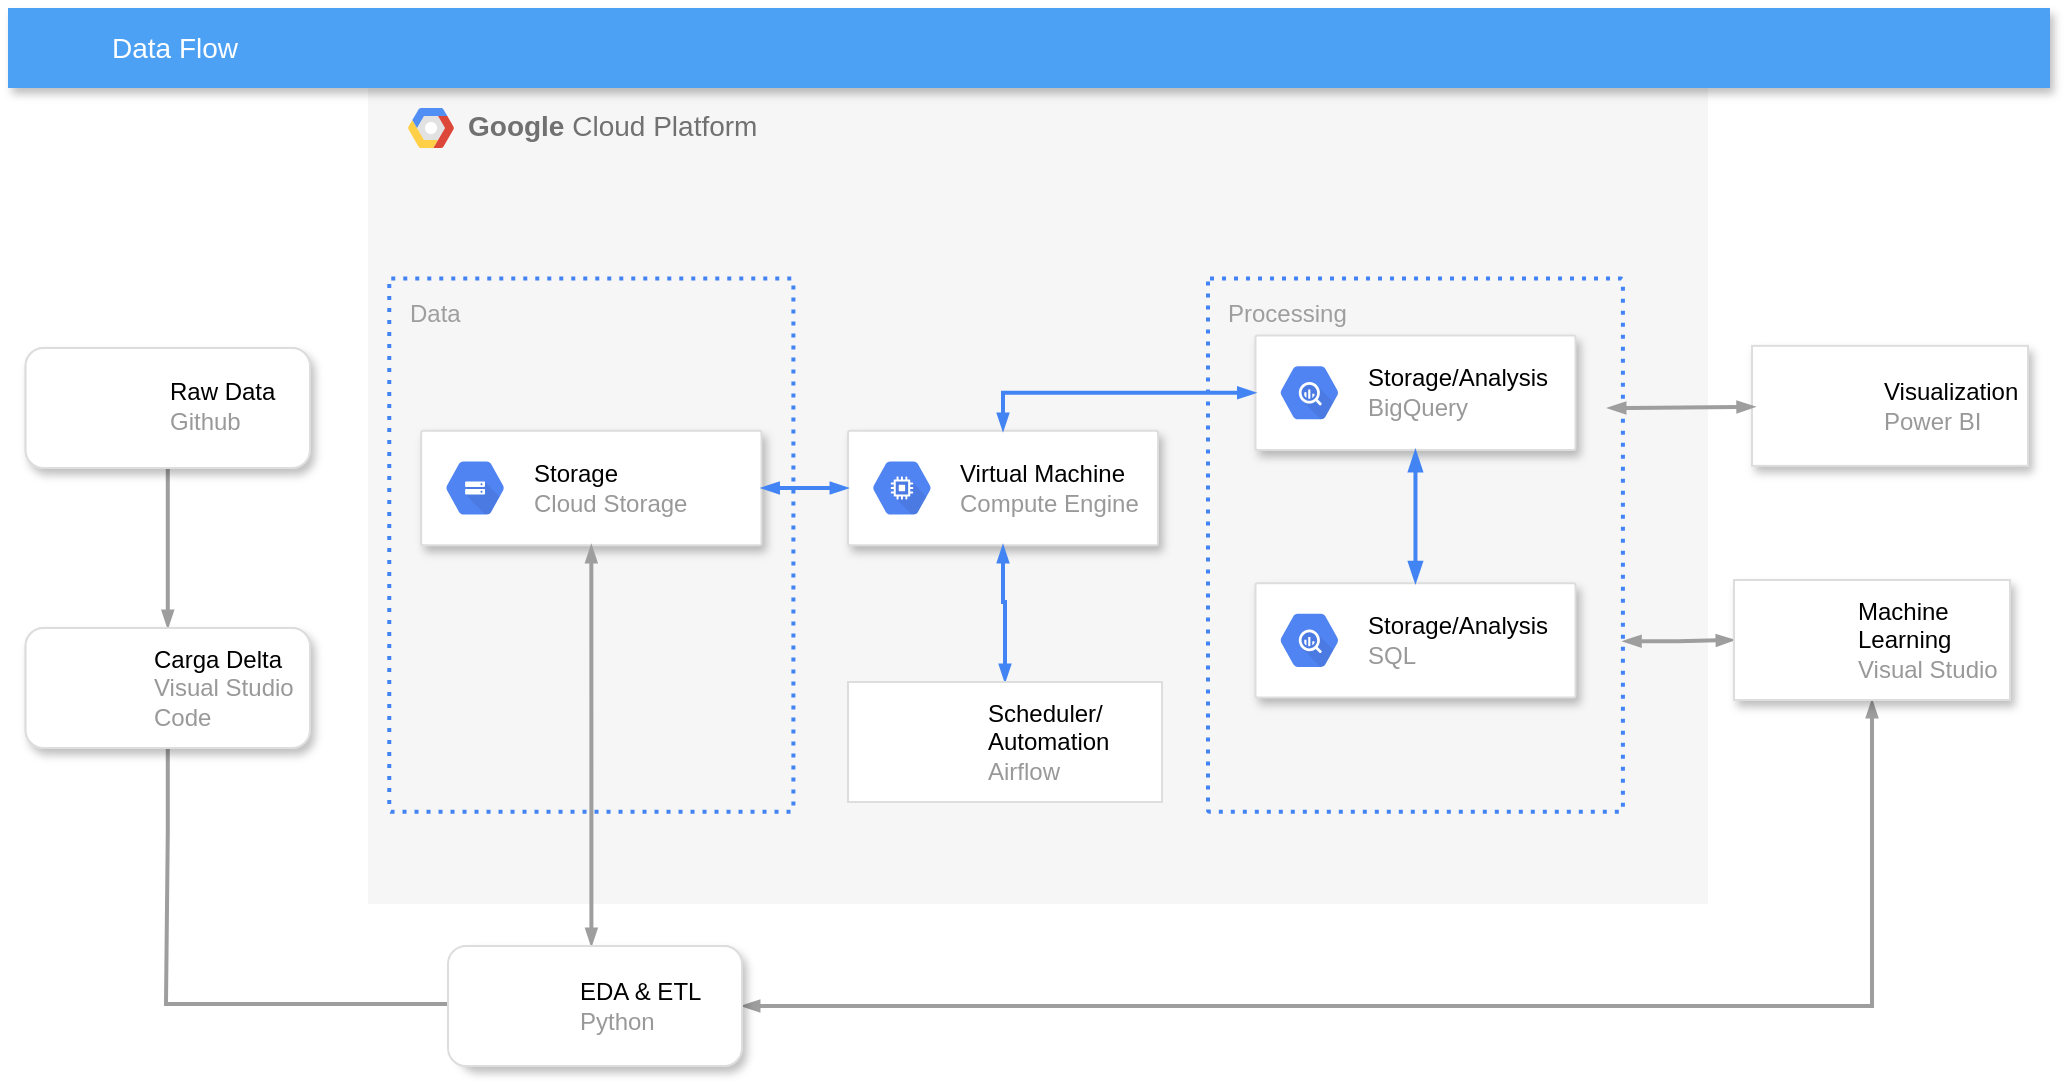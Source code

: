 <mxfile version="20.8.5" type="device"><diagram id="f106602c-feb2-e66a-4537-3a34d633f6aa" name="Page-1"><mxGraphModel dx="1195" dy="658" grid="0" gridSize="10" guides="1" tooltips="1" connect="1" arrows="1" fold="1" page="1" pageScale="1" pageWidth="1169" pageHeight="827" background="none" math="0" shadow="0"><root><mxCell id="0"/><mxCell id="1" parent="0"/><mxCell id="14" value="&lt;b&gt;Google &lt;/b&gt;Cloud Platform" style="fillColor=#F6F6F6;strokeColor=none;shadow=0;gradientColor=none;fontSize=14;align=left;spacing=10;fontColor=#717171;9E9E9E;verticalAlign=top;spacingTop=-4;fontStyle=0;spacingLeft=40;html=1;" parent="1" vertex="1"><mxGeometry x="230" y="100" width="670" height="408" as="geometry"/></mxCell><mxCell id="15" value="" style="shape=mxgraph.gcp2.google_cloud_platform;fillColor=#F6F6F6;strokeColor=none;shadow=0;gradientColor=none;" parent="14" vertex="1"><mxGeometry width="23" height="20" relative="1" as="geometry"><mxPoint x="20" y="10" as="offset"/></mxGeometry></mxCell><mxCell id="679" value="" style="strokeColor=#dddddd;fillColor=#ffffff;shadow=1;strokeWidth=1;rounded=1;absoluteArcSize=1;arcSize=2;fontSize=10;fontColor=#9E9E9E;align=center;html=1;" parent="14" vertex="1"><mxGeometry x="240.0" y="171.429" width="155.0" height="57.143" as="geometry"/></mxCell><mxCell id="680" value="&lt;font color=&quot;#000000&quot;&gt;Virtual Machine&lt;/font&gt;&lt;br&gt;Compute Engine" style="dashed=0;connectable=0;html=1;fillColor=#5184F3;strokeColor=none;shape=mxgraph.gcp2.hexIcon;prIcon=compute_engine;part=1;labelPosition=right;verticalLabelPosition=middle;align=left;verticalAlign=middle;spacingLeft=5;fontColor=#999999;fontSize=12;" parent="679" vertex="1"><mxGeometry y="0.5" width="44" height="39" relative="1" as="geometry"><mxPoint x="5" y="-19.5" as="offset"/></mxGeometry></mxCell><mxCell id="686" value="Processing" style="rounded=1;absoluteArcSize=1;arcSize=2;html=1;strokeColor=#4284F3;gradientColor=none;shadow=0;dashed=1;fontSize=12;fontColor=#9E9E9E;align=left;verticalAlign=top;spacing=10;spacingTop=-4;fillColor=none;dashPattern=1 2;strokeWidth=2;" parent="14" vertex="1"><mxGeometry x="420.005" y="95.238" width="207.455" height="266.667" as="geometry"/></mxCell><mxCell id="684" value="" style="strokeColor=#dddddd;fillColor=#ffffff;shadow=1;strokeWidth=1;rounded=1;absoluteArcSize=1;arcSize=2;fontSize=10;fontColor=#9E9E9E;align=center;html=1;" parent="14" vertex="1"><mxGeometry x="443.73" y="123.81" width="160" height="57.143" as="geometry"/></mxCell><mxCell id="685" value="&lt;font color=&quot;#000000&quot;&gt;Storage/Analysis&lt;/font&gt;&lt;br&gt;BigQuery" style="dashed=0;connectable=0;html=1;fillColor=#5184F3;strokeColor=none;shape=mxgraph.gcp2.hexIcon;prIcon=bigquery;part=1;labelPosition=right;verticalLabelPosition=middle;align=left;verticalAlign=middle;spacingLeft=5;fontColor=#999999;fontSize=12;" parent="684" vertex="1"><mxGeometry y="0.5" width="44" height="39" relative="1" as="geometry"><mxPoint x="5" y="-19.5" as="offset"/></mxGeometry></mxCell><mxCell id="691" style="edgeStyle=orthogonalEdgeStyle;rounded=0;html=1;labelBackgroundColor=none;startFill=1;startSize=4;endArrow=blockThin;endFill=1;endSize=4;jettySize=auto;orthogonalLoop=1;strokeColor=#4284F3;strokeWidth=2;fontSize=12;fontColor=#000000;align=center;dashed=0;startArrow=blockThin;entryX=0.5;entryY=0;entryDx=0;entryDy=0;exitX=0;exitY=0.5;exitDx=0;exitDy=0;" parent="14" source="684" target="679" edge="1"><mxGeometry relative="1" as="geometry"><Array as="points"><mxPoint x="317.71" y="152.381"/></Array></mxGeometry></mxCell><mxCell id="kyaJM73YLGYQY8C2NZSi-706" value="" style="strokeColor=#dddddd;fillColor=#ffffff;shadow=1;strokeWidth=1;rounded=1;absoluteArcSize=1;arcSize=2;fontSize=10;fontColor=#9E9E9E;align=center;html=1;" vertex="1" parent="14"><mxGeometry x="443.73" y="247.619" width="160" height="57.143" as="geometry"/></mxCell><mxCell id="kyaJM73YLGYQY8C2NZSi-707" value="&lt;font color=&quot;#000000&quot;&gt;Storage/Analysis&lt;/font&gt;&lt;br&gt;SQL" style="dashed=0;connectable=0;html=1;fillColor=#5184F3;strokeColor=none;shape=mxgraph.gcp2.hexIcon;prIcon=bigquery;part=1;labelPosition=right;verticalLabelPosition=middle;align=left;verticalAlign=middle;spacingLeft=5;fontColor=#999999;fontSize=12;" vertex="1" parent="kyaJM73YLGYQY8C2NZSi-706"><mxGeometry y="0.5" width="44" height="39" relative="1" as="geometry"><mxPoint x="5" y="-19.5" as="offset"/></mxGeometry></mxCell><mxCell id="653" value="Data" style="rounded=1;absoluteArcSize=1;arcSize=2;html=1;strokeColor=#4284F3;gradientColor=none;shadow=0;dashed=1;fontSize=12;fontColor=#9E9E9E;align=left;verticalAlign=top;spacing=10;spacingTop=-4;fillColor=none;dashPattern=1 2;strokeWidth=2;" parent="14" vertex="1"><mxGeometry x="10.635" y="95.238" width="202.063" height="266.667" as="geometry"/></mxCell><mxCell id="673" value="" style="strokeColor=#dddddd;fillColor=#ffffff;shadow=1;strokeWidth=1;rounded=1;absoluteArcSize=1;arcSize=2;fontSize=10;fontColor=#9E9E9E;align=center;html=1;" parent="14" vertex="1"><mxGeometry x="26.587" y="171.429" width="170.159" height="57.143" as="geometry"/></mxCell><mxCell id="674" value="&lt;font color=&quot;#000000&quot;&gt;Storage&lt;/font&gt;&lt;br&gt;Cloud Storage" style="dashed=0;connectable=0;html=1;fillColor=#5184F3;strokeColor=none;shape=mxgraph.gcp2.hexIcon;prIcon=cloud_storage;part=1;labelPosition=right;verticalLabelPosition=middle;align=left;verticalAlign=middle;spacingLeft=5;fontColor=#999999;fontSize=12;" parent="673" vertex="1"><mxGeometry y="0.5" width="44" height="39" relative="1" as="geometry"><mxPoint x="5" y="-19.5" as="offset"/></mxGeometry></mxCell><mxCell id="689" style="edgeStyle=orthogonalEdgeStyle;rounded=0;html=1;labelBackgroundColor=none;startFill=1;startSize=4;endArrow=blockThin;endFill=1;endSize=4;jettySize=auto;orthogonalLoop=1;strokeColor=#4284F3;strokeWidth=2;fontSize=12;fontColor=#000000;align=center;dashed=0;startArrow=blockThin;" parent="14" source="673" target="679" edge="1"><mxGeometry relative="1" as="geometry"/></mxCell><mxCell id="kyaJM73YLGYQY8C2NZSi-719" style="edgeStyle=orthogonalEdgeStyle;rounded=0;html=1;labelBackgroundColor=none;startFill=1;startSize=4;endArrow=blockThin;endFill=1;endSize=4;jettySize=auto;orthogonalLoop=1;strokeColor=#4284F3;strokeWidth=2;fontSize=12;fontColor=#000000;align=center;dashed=0;startArrow=blockThin;exitX=0.5;exitY=1;exitDx=0;exitDy=0;entryX=0.5;entryY=0;entryDx=0;entryDy=0;" edge="1" parent="14" source="679" target="kyaJM73YLGYQY8C2NZSi-775"><mxGeometry relative="1" as="geometry"><Array as="points"><mxPoint x="318" y="257"/><mxPoint x="319" y="257"/></Array><mxPoint x="436.25" y="323.81" as="sourcePoint"/><mxPoint x="347.5" y="276.19" as="targetPoint"/></mxGeometry></mxCell><mxCell id="kyaJM73YLGYQY8C2NZSi-721" style="edgeStyle=orthogonalEdgeStyle;rounded=0;html=1;labelBackgroundColor=none;startFill=1;endArrow=blockThin;endFill=1;jettySize=auto;orthogonalLoop=1;strokeColor=#4284F3;strokeWidth=2;fontSize=12;fontColor=#000000;align=center;dashed=0;startArrow=blockThin;exitX=0.5;exitY=1;exitDx=0;exitDy=0;entryX=0.5;entryY=0;entryDx=0;entryDy=0;" edge="1" parent="14" source="684" target="kyaJM73YLGYQY8C2NZSi-706"><mxGeometry relative="1" as="geometry"><Array as="points"/><mxPoint x="327.5" y="238.095" as="sourcePoint"/><mxPoint x="327.5" y="285.714" as="targetPoint"/></mxGeometry></mxCell><mxCell id="kyaJM73YLGYQY8C2NZSi-781" value="" style="group" vertex="1" connectable="0" parent="14"><mxGeometry x="240" y="297" width="157" height="60" as="geometry"/></mxCell><mxCell id="kyaJM73YLGYQY8C2NZSi-775" value="" style="whiteSpace=wrap;html=1;shadow=0;fillColor=default;strokeColor=#DDDDDD;rounded=0;" vertex="1" parent="kyaJM73YLGYQY8C2NZSi-781"><mxGeometry width="157" height="60" as="geometry"/></mxCell><mxCell id="kyaJM73YLGYQY8C2NZSi-776" value="Scheduler/ Automation&lt;br&gt;&lt;font color=&quot;#999999&quot;&gt;Airflow&lt;/font&gt;" style="text;strokeColor=none;align=left;fillColor=none;html=1;verticalAlign=middle;whiteSpace=wrap;rounded=0;shadow=0;" vertex="1" parent="kyaJM73YLGYQY8C2NZSi-781"><mxGeometry x="68.448" y="15" width="83.032" height="30" as="geometry"/></mxCell><mxCell id="kyaJM73YLGYQY8C2NZSi-778" value="" style="shape=image;verticalLabelPosition=bottom;labelBackgroundColor=default;verticalAlign=top;aspect=fixed;imageAspect=0;image=https://upload.wikimedia.org/wikipedia/commons/thumb/d/de/AirflowLogo.png/1200px-AirflowLogo.png;" vertex="1" parent="kyaJM73YLGYQY8C2NZSi-781"><mxGeometry x="5" y="19" width="59.51" height="23" as="geometry"/></mxCell><mxCell id="kyaJM73YLGYQY8C2NZSi-791" value="" style="group" vertex="1" connectable="0" parent="14"><mxGeometry x="692" y="128.92" width="157" height="60" as="geometry"/></mxCell><mxCell id="kyaJM73YLGYQY8C2NZSi-792" value="" style="group" vertex="1" connectable="0" parent="kyaJM73YLGYQY8C2NZSi-791"><mxGeometry width="157" height="60" as="geometry"/></mxCell><mxCell id="kyaJM73YLGYQY8C2NZSi-788" value="" style="whiteSpace=wrap;html=1;shadow=1;fillColor=default;strokeColor=#DDDDDD;rounded=0;" vertex="1" parent="kyaJM73YLGYQY8C2NZSi-792"><mxGeometry width="138" height="60" as="geometry"/></mxCell><mxCell id="kyaJM73YLGYQY8C2NZSi-789" value="Visualization&lt;br&gt;&lt;font color=&quot;#999999&quot;&gt;Power BI&lt;/font&gt;" style="text;strokeColor=none;align=left;fillColor=none;html=1;verticalAlign=middle;whiteSpace=wrap;rounded=0;shadow=0;" vertex="1" parent="kyaJM73YLGYQY8C2NZSi-792"><mxGeometry x="64" y="15" width="69.55" height="30" as="geometry"/></mxCell><mxCell id="kyaJM73YLGYQY8C2NZSi-790" value="" style="shape=image;verticalLabelPosition=bottom;labelBackgroundColor=default;verticalAlign=top;aspect=fixed;imageAspect=0;image=https://powerbi.microsoft.com/pictures/shared/social/social-default-image.png;" vertex="1" parent="kyaJM73YLGYQY8C2NZSi-792"><mxGeometry x="3" y="15" width="61" height="32.03" as="geometry"/></mxCell><mxCell id="2" value="Data Flow" style="fillColor=#4DA1F5;strokeColor=none;shadow=1;gradientColor=none;fontSize=14;align=left;spacingLeft=50;fontColor=#ffffff;html=1;" parent="1" vertex="1"><mxGeometry x="50" y="60" width="1021" height="40" as="geometry"/></mxCell><mxCell id="kyaJM73YLGYQY8C2NZSi-693" style="edgeStyle=orthogonalEdgeStyle;rounded=0;html=1;labelBackgroundColor=none;startFill=1;startSize=4;endArrow=blockThin;endFill=1;endSize=4;jettySize=auto;orthogonalLoop=1;strokeColor=#9E9E9E;strokeWidth=2;fontSize=12;fontColor=#000000;align=center;dashed=0;startArrow=blockThin;entryX=0.01;entryY=0.508;entryDx=0;entryDy=0;entryPerimeter=0;" edge="1" parent="1" target="kyaJM73YLGYQY8C2NZSi-788"><mxGeometry relative="1" as="geometry"><Array as="points"><mxPoint x="860" y="260"/></Array><mxPoint x="850" y="260" as="sourcePoint"/><mxPoint x="920.0" y="260" as="targetPoint"/></mxGeometry></mxCell><mxCell id="kyaJM73YLGYQY8C2NZSi-728" style="edgeStyle=orthogonalEdgeStyle;rounded=0;html=1;labelBackgroundColor=none;startFill=1;startSize=4;endArrow=blockThin;endFill=1;endSize=4;jettySize=auto;orthogonalLoop=1;strokeColor=#9E9E9E;strokeWidth=2;fontSize=12;fontColor=#000000;align=center;dashed=0;startArrow=blockThin;exitX=1.001;exitY=0.68;exitDx=0;exitDy=0;exitPerimeter=0;" edge="1" parent="1" source="686" target="kyaJM73YLGYQY8C2NZSi-784"><mxGeometry relative="1" as="geometry"><Array as="points"/><mxPoint x="860" y="270" as="sourcePoint"/><mxPoint x="920.0" y="376.0" as="targetPoint"/></mxGeometry></mxCell><mxCell id="kyaJM73YLGYQY8C2NZSi-732" style="edgeStyle=orthogonalEdgeStyle;rounded=0;html=1;labelBackgroundColor=none;startFill=1;startSize=4;endArrow=blockThin;endFill=1;endSize=4;jettySize=auto;orthogonalLoop=1;strokeColor=#9E9E9E;strokeWidth=2;fontSize=12;fontColor=#000000;align=center;dashed=0;startArrow=blockThin;entryX=1;entryY=0.5;entryDx=0;entryDy=0;exitX=0.5;exitY=1;exitDx=0;exitDy=0;" edge="1" parent="1" source="kyaJM73YLGYQY8C2NZSi-784" target="kyaJM73YLGYQY8C2NZSi-768"><mxGeometry relative="1" as="geometry"><Array as="points"><mxPoint x="982" y="559"/></Array><mxPoint x="999.94" y="406.0" as="sourcePoint"/><mxPoint x="412.27" y="550" as="targetPoint"/></mxGeometry></mxCell><mxCell id="kyaJM73YLGYQY8C2NZSi-731" style="edgeStyle=orthogonalEdgeStyle;rounded=0;html=1;labelBackgroundColor=none;startFill=1;startSize=4;endArrow=blockThin;endFill=1;endSize=4;jettySize=auto;orthogonalLoop=1;strokeColor=#9E9E9E;strokeWidth=2;fontSize=12;fontColor=#000000;align=center;dashed=0;startArrow=blockThin;exitX=0.5;exitY=1;exitDx=0;exitDy=0;" edge="1" parent="1" source="673" target="kyaJM73YLGYQY8C2NZSi-768"><mxGeometry relative="1" as="geometry"><Array as="points"><mxPoint x="342" y="460"/><mxPoint x="342" y="460"/></Array><mxPoint x="308" y="400" as="sourcePoint"/><mxPoint x="342" y="515" as="targetPoint"/></mxGeometry></mxCell><mxCell id="kyaJM73YLGYQY8C2NZSi-740" style="edgeStyle=orthogonalEdgeStyle;rounded=0;html=1;labelBackgroundColor=none;startFill=0;startSize=4;endArrow=blockThin;endFill=1;endSize=4;jettySize=auto;orthogonalLoop=1;strokeColor=#9E9E9E;strokeWidth=2;fontSize=12;fontColor=#000000;align=center;dashed=0;startArrow=none;exitX=0.5;exitY=1;exitDx=0;exitDy=0;entryX=0.5;entryY=0;entryDx=0;entryDy=0;" edge="1" parent="1" source="kyaJM73YLGYQY8C2NZSi-746" target="kyaJM73YLGYQY8C2NZSi-755"><mxGeometry relative="1" as="geometry"><Array as="points"/><mxPoint x="130.295" y="290" as="sourcePoint"/><mxPoint x="132" y="337" as="targetPoint"/></mxGeometry></mxCell><mxCell id="kyaJM73YLGYQY8C2NZSi-741" style="edgeStyle=orthogonalEdgeStyle;rounded=0;html=1;labelBackgroundColor=none;startFill=0;startSize=4;endArrow=blockThin;endFill=1;endSize=4;jettySize=auto;orthogonalLoop=1;strokeColor=#9E9E9E;strokeWidth=2;fontSize=12;fontColor=#000000;align=center;dashed=0;startArrow=none;entryX=0;entryY=0.5;entryDx=0;entryDy=0;exitX=0.5;exitY=1;exitDx=0;exitDy=0;" edge="1" parent="1" source="kyaJM73YLGYQY8C2NZSi-755" target="kyaJM73YLGYQY8C2NZSi-768"><mxGeometry relative="1" as="geometry"><Array as="points"><mxPoint x="130" y="471"/><mxPoint x="129" y="471"/><mxPoint x="129" y="558"/><mxPoint x="273" y="558"/></Array><mxPoint x="146" y="442" as="sourcePoint"/><mxPoint x="272.331" y="558.16" as="targetPoint"/></mxGeometry></mxCell><mxCell id="kyaJM73YLGYQY8C2NZSi-749" value="" style="group;whiteSpace=wrap;html=1;fillColor=default;strokeColor=#DDDDDD;shadow=1;rounded=1;" vertex="1" connectable="0" parent="1"><mxGeometry x="58.79" y="230" width="142.21" height="60" as="geometry"/></mxCell><mxCell id="kyaJM73YLGYQY8C2NZSi-746" value="" style="whiteSpace=wrap;html=1;shadow=0;fillColor=default;strokeColor=#DDDDDD;rounded=1;" vertex="1" parent="kyaJM73YLGYQY8C2NZSi-749"><mxGeometry width="142.21" height="60" as="geometry"/></mxCell><mxCell id="kyaJM73YLGYQY8C2NZSi-742" value="" style="shape=image;verticalLabelPosition=bottom;labelBackgroundColor=default;verticalAlign=top;aspect=fixed;imageAspect=0;image=https://lthub.ubc.ca/files/2021/06/GitHub-Logo.png;" vertex="1" parent="kyaJM73YLGYQY8C2NZSi-749"><mxGeometry x="14.21" y="15" width="49.4" height="27.83" as="geometry"/></mxCell><mxCell id="kyaJM73YLGYQY8C2NZSi-747" value="&lt;font style=&quot;border-color: var(--border-color);&quot; color=&quot;#000000&quot;&gt;Raw Data&lt;/font&gt;&lt;br style=&quot;border-color: var(--border-color); color: rgb(153, 153, 153);&quot;&gt;&lt;font color=&quot;#999999&quot;&gt;Github&lt;/font&gt;" style="text;strokeColor=none;align=left;fillColor=none;html=1;verticalAlign=middle;whiteSpace=wrap;rounded=0;shadow=0;container=0;" vertex="1" parent="kyaJM73YLGYQY8C2NZSi-749"><mxGeometry x="70.0" y="13.92" width="60" height="30" as="geometry"/></mxCell><mxCell id="kyaJM73YLGYQY8C2NZSi-754" value="" style="group;whiteSpace=wrap;html=1;fillColor=default;strokeColor=#DDDDDD;shadow=1;rounded=1;" vertex="1" connectable="0" parent="1"><mxGeometry x="58.79" y="370" width="142.21" height="60" as="geometry"/></mxCell><mxCell id="kyaJM73YLGYQY8C2NZSi-762" value="" style="group" vertex="1" connectable="0" parent="kyaJM73YLGYQY8C2NZSi-754"><mxGeometry width="142.21" height="60" as="geometry"/></mxCell><mxCell id="kyaJM73YLGYQY8C2NZSi-755" value="" style="whiteSpace=wrap;html=1;shadow=0;fillColor=default;strokeColor=#DDDDDD;rounded=1;" vertex="1" parent="kyaJM73YLGYQY8C2NZSi-762"><mxGeometry width="142.21" height="60" as="geometry"/></mxCell><mxCell id="kyaJM73YLGYQY8C2NZSi-757" value="&lt;font style=&quot;border-color: var(--border-color);&quot; color=&quot;#000000&quot;&gt;Carga Delta&lt;/font&gt;&lt;br style=&quot;border-color: var(--border-color); color: rgb(153, 153, 153);&quot;&gt;&lt;font color=&quot;#999999&quot;&gt;Visual Studio&lt;/font&gt;&lt;br style=&quot;border-color: var(--border-color); color: rgb(153, 153, 153);&quot;&gt;&lt;span style=&quot;color: rgb(153, 153, 153); background-color: rgb(255, 255, 255);&quot;&gt;Code&lt;/span&gt;" style="text;strokeColor=none;align=left;fillColor=none;html=1;verticalAlign=middle;whiteSpace=wrap;rounded=0;shadow=0;" vertex="1" parent="kyaJM73YLGYQY8C2NZSi-762"><mxGeometry x="62" y="15" width="75.21" height="30" as="geometry"/></mxCell><mxCell id="kyaJM73YLGYQY8C2NZSi-761" value="" style="shape=image;verticalLabelPosition=bottom;labelBackgroundColor=default;verticalAlign=top;aspect=fixed;imageAspect=0;image=https://es.wizcase.com/wp-content/uploads/2022/02/en-visual-studio-code-logo.jpg;" vertex="1" parent="kyaJM73YLGYQY8C2NZSi-762"><mxGeometry x="4.0" y="3" width="54" height="54" as="geometry"/></mxCell><mxCell id="kyaJM73YLGYQY8C2NZSi-766" value="" style="group;whiteSpace=wrap;html=1;fillColor=default;strokeColor=#DDDDDD;shadow=1;rounded=1;" vertex="1" connectable="0" parent="1"><mxGeometry x="274" y="529" width="143" height="60" as="geometry"/></mxCell><mxCell id="kyaJM73YLGYQY8C2NZSi-772" value="" style="group" vertex="1" connectable="0" parent="kyaJM73YLGYQY8C2NZSi-766"><mxGeometry x="-4" width="147" height="60" as="geometry"/></mxCell><mxCell id="kyaJM73YLGYQY8C2NZSi-768" value="" style="whiteSpace=wrap;html=1;shadow=0;fillColor=default;strokeColor=#DDDDDD;rounded=1;" vertex="1" parent="kyaJM73YLGYQY8C2NZSi-772"><mxGeometry width="147" height="60" as="geometry"/></mxCell><mxCell id="kyaJM73YLGYQY8C2NZSi-769" value="EDA &amp;amp; ETL&lt;br&gt;&lt;font color=&quot;#999999&quot;&gt;Python&lt;/font&gt;" style="text;strokeColor=none;align=left;fillColor=none;html=1;verticalAlign=middle;whiteSpace=wrap;rounded=0;shadow=0;" vertex="1" parent="kyaJM73YLGYQY8C2NZSi-772"><mxGeometry x="64.088" y="15" width="77.743" height="30" as="geometry"/></mxCell><mxCell id="kyaJM73YLGYQY8C2NZSi-771" value="" style="shape=image;verticalLabelPosition=bottom;labelBackgroundColor=default;verticalAlign=top;aspect=fixed;imageAspect=0;image=https://upload.wikimedia.org/wikipedia/commons/thumb/c/c3/Python-logo-notext.svg/1200px-Python-logo-notext.svg.png;" vertex="1" parent="kyaJM73YLGYQY8C2NZSi-772"><mxGeometry x="11.308" y="9.5" width="37.45" height="41" as="geometry"/></mxCell><mxCell id="kyaJM73YLGYQY8C2NZSi-783" value="" style="group;shadow=1;" vertex="1" connectable="0" parent="1"><mxGeometry x="913" y="346" width="138" height="60" as="geometry"/></mxCell><mxCell id="kyaJM73YLGYQY8C2NZSi-795" value="" style="group" vertex="1" connectable="0" parent="kyaJM73YLGYQY8C2NZSi-783"><mxGeometry width="138" height="60" as="geometry"/></mxCell><mxCell id="kyaJM73YLGYQY8C2NZSi-784" value="" style="whiteSpace=wrap;html=1;shadow=1;fillColor=default;strokeColor=#DDDDDD;rounded=0;" vertex="1" parent="kyaJM73YLGYQY8C2NZSi-795"><mxGeometry width="138" height="60" as="geometry"/></mxCell><mxCell id="kyaJM73YLGYQY8C2NZSi-785" value="Machine Learning&lt;br&gt;&lt;font color=&quot;#999999&quot;&gt;Visual Studio&lt;/font&gt;" style="text;strokeColor=none;align=left;fillColor=none;html=1;verticalAlign=middle;whiteSpace=wrap;rounded=0;shadow=0;" vertex="1" parent="kyaJM73YLGYQY8C2NZSi-795"><mxGeometry x="60.165" y="15" width="72.983" height="30" as="geometry"/></mxCell><mxCell id="kyaJM73YLGYQY8C2NZSi-794" value="" style="shape=image;verticalLabelPosition=bottom;labelBackgroundColor=default;verticalAlign=top;aspect=fixed;imageAspect=0;image=https://upload.wikimedia.org/wikipedia/commons/thumb/0/05/Scikit_learn_logo_small.svg/1200px-Scikit_learn_logo_small.svg.png;" vertex="1" parent="kyaJM73YLGYQY8C2NZSi-795"><mxGeometry x="9" y="16.77" width="49.14" height="26.46" as="geometry"/></mxCell></root></mxGraphModel></diagram></mxfile>